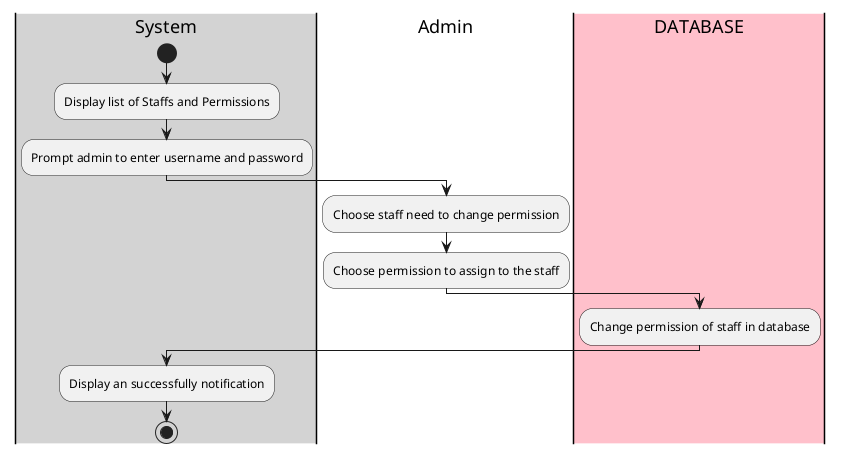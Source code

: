 @startuml

|#lightgray|System|
start
:Display list of Staffs and Permissions;
:Prompt admin to enter username and password;
|#White|Admin|
:Choose staff need to change permission;
:Choose permission to assign to the staff;
|#pink|DATABASE|
:Change permission of staff in database;
|#lightgray|System|
:Display an successfully notification;
stop

@enduml
